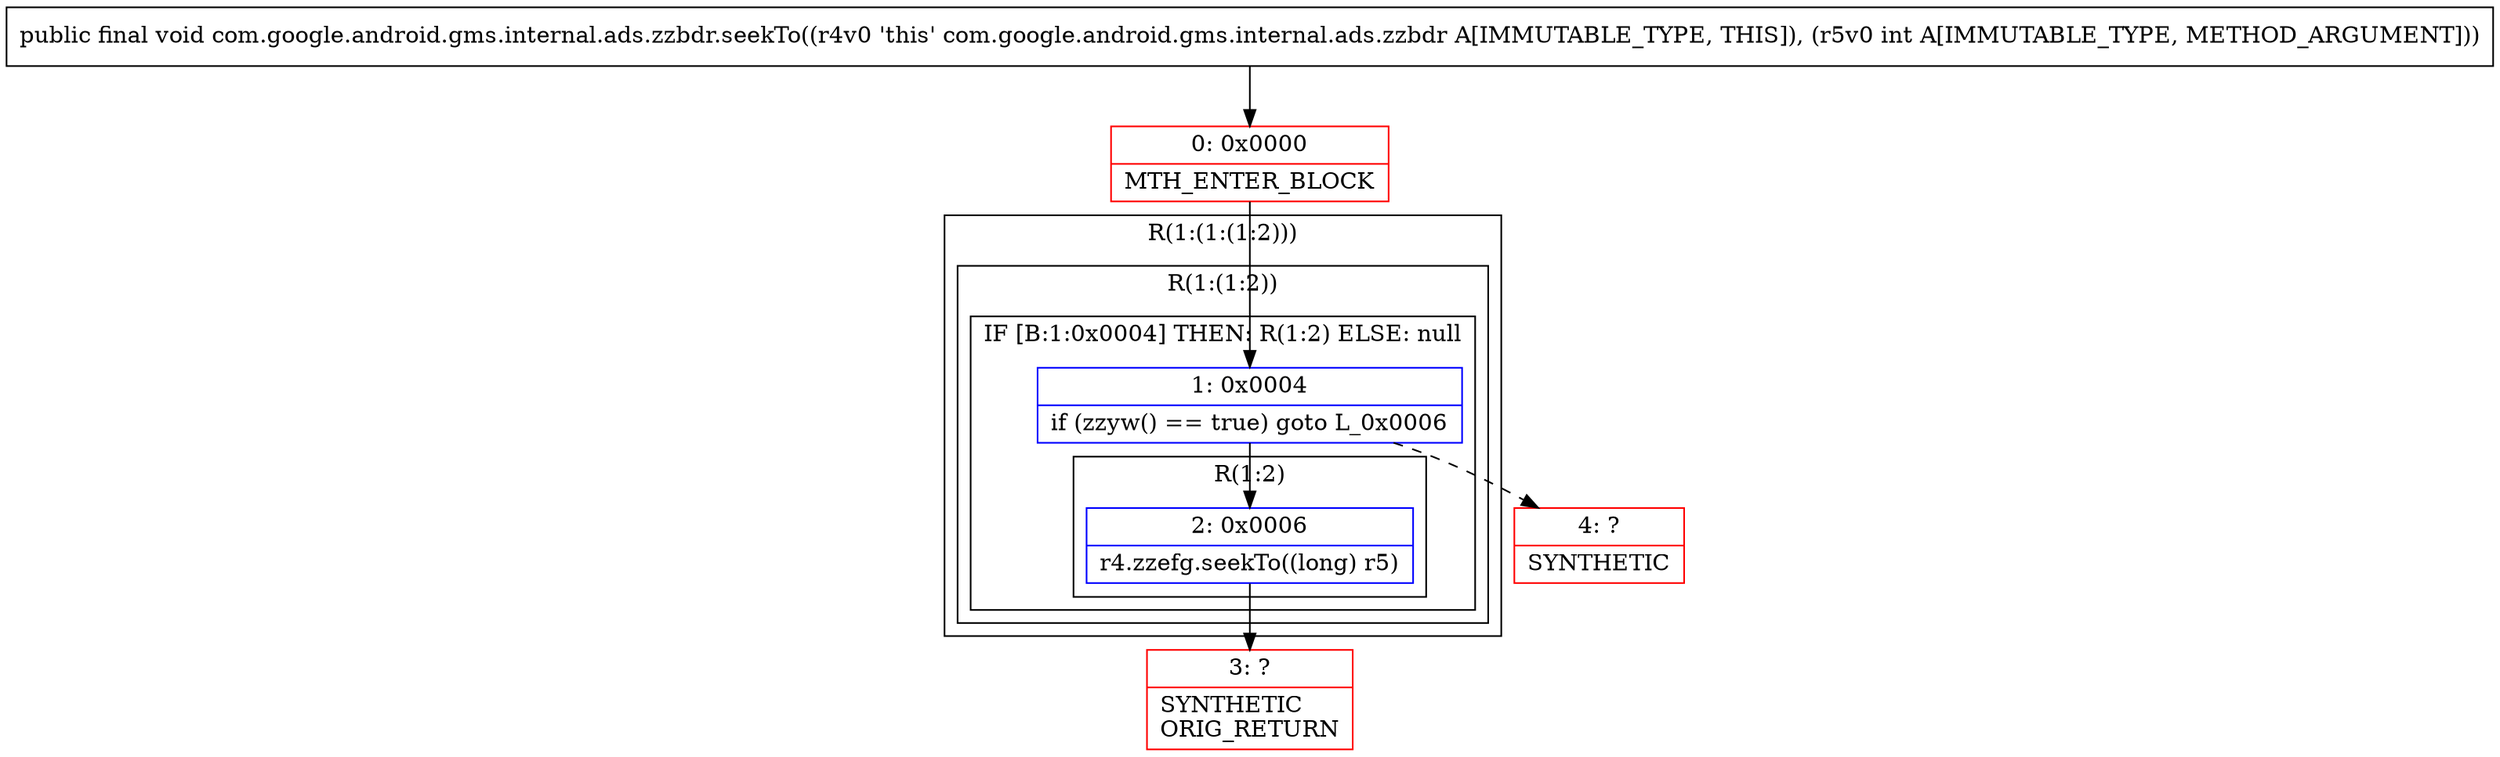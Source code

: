 digraph "CFG forcom.google.android.gms.internal.ads.zzbdr.seekTo(I)V" {
subgraph cluster_Region_52106324 {
label = "R(1:(1:(1:2)))";
node [shape=record,color=blue];
subgraph cluster_Region_542120417 {
label = "R(1:(1:2))";
node [shape=record,color=blue];
subgraph cluster_IfRegion_1017189760 {
label = "IF [B:1:0x0004] THEN: R(1:2) ELSE: null";
node [shape=record,color=blue];
Node_1 [shape=record,label="{1\:\ 0x0004|if (zzyw() == true) goto L_0x0006\l}"];
subgraph cluster_Region_207723159 {
label = "R(1:2)";
node [shape=record,color=blue];
Node_2 [shape=record,label="{2\:\ 0x0006|r4.zzefg.seekTo((long) r5)\l}"];
}
}
}
}
Node_0 [shape=record,color=red,label="{0\:\ 0x0000|MTH_ENTER_BLOCK\l}"];
Node_3 [shape=record,color=red,label="{3\:\ ?|SYNTHETIC\lORIG_RETURN\l}"];
Node_4 [shape=record,color=red,label="{4\:\ ?|SYNTHETIC\l}"];
MethodNode[shape=record,label="{public final void com.google.android.gms.internal.ads.zzbdr.seekTo((r4v0 'this' com.google.android.gms.internal.ads.zzbdr A[IMMUTABLE_TYPE, THIS]), (r5v0 int A[IMMUTABLE_TYPE, METHOD_ARGUMENT])) }"];
MethodNode -> Node_0;
Node_1 -> Node_2;
Node_1 -> Node_4[style=dashed];
Node_2 -> Node_3;
Node_0 -> Node_1;
}

